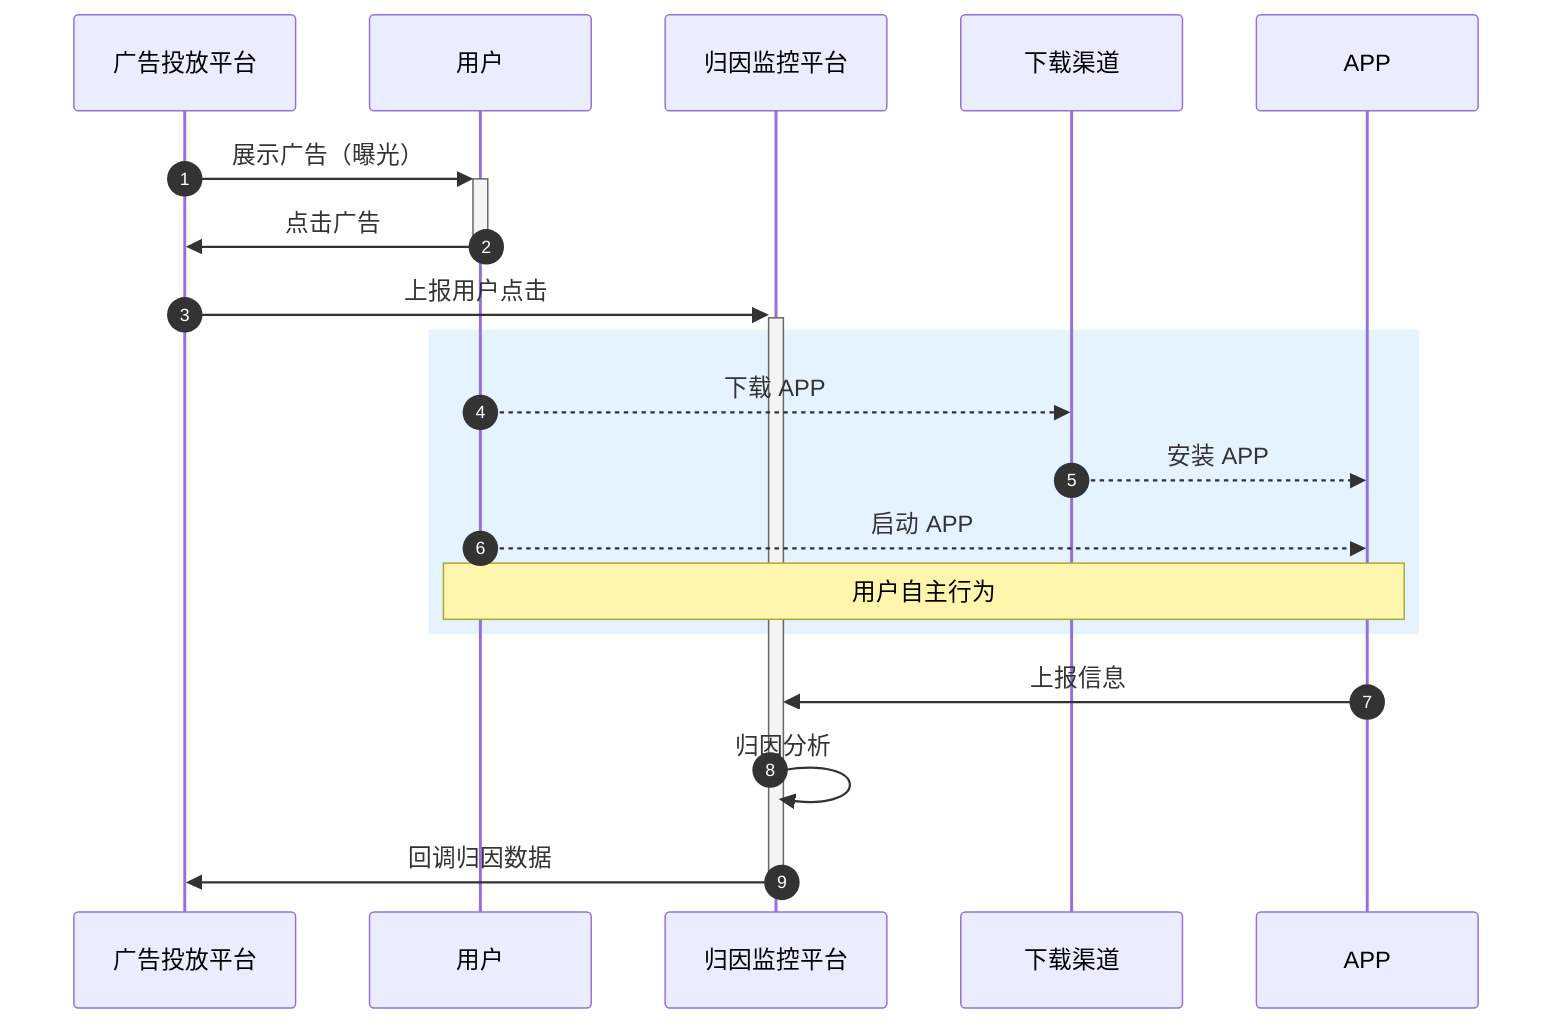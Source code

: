 sequenceDiagram
    autonumber
    广告投放平台->>+用户: 展示广告（曝光）
    用户->>-广告投放平台: 点击广告
    广告投放平台->>+归因监控平台: 上报用户点击
    rect rgb(0, 128, 255, 0.1)
        用户-->>下载渠道: 下载 APP
        下载渠道-->>APP: 安装 APP
        用户-->>APP: 启动 APP
        Note over 用户,APP: 用户自主行为
    end
    APP->>归因监控平台: 上报信息
    归因监控平台->>归因监控平台: 归因分析
    归因监控平台->>-广告投放平台: 回调归因数据